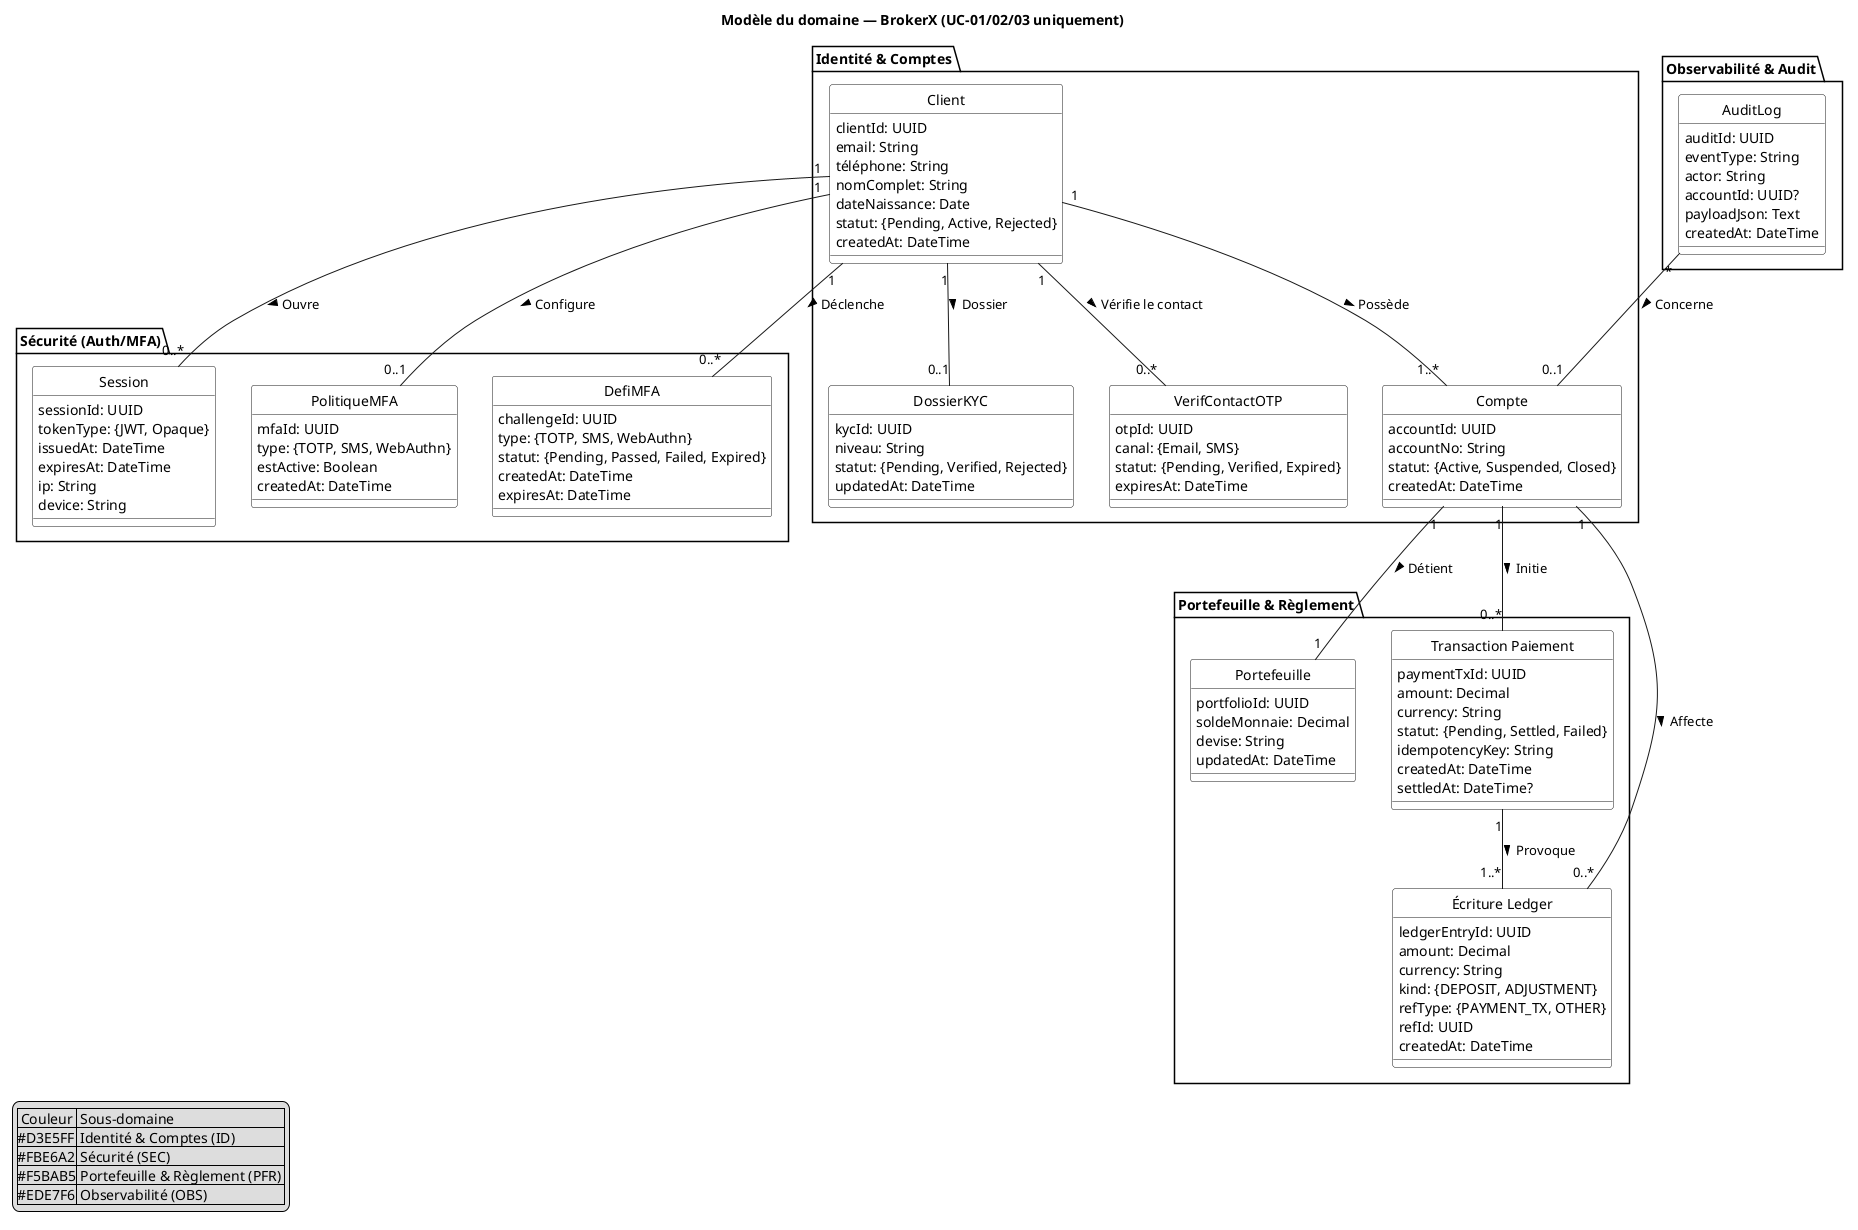 @startuml BrokerX_MDD_UC01_02_03
skinparam style strictuml
title Modèle du domaine — BrokerX (UC-01/02/03 uniquement)

hide stereotype
skinparam class {
  BackgroundColor<< ID >>  #D3E5FF  ' Identité & Comptes
  BackgroundColor<< SEC >> #FBE6A2  ' Sécurité (Auth/MFA/OTP)
  BackgroundColor<< PFR >> #F5BAB5  ' Portefeuille & Règlement
  BackgroundColor<< OBS >> #EDE7F6  ' Observabilité & Audit
}

legend left
  | Couleur | Sous-domaine |
  |#D3E5FF| Identité & Comptes (ID) |
  |#FBE6A2| Sécurité (SEC) |
  |#F5BAB5| Portefeuille & Règlement (PFR) |
  |#EDE7F6| Observabilité (OBS) |
end legend

' =======================
'   IDENTITÉ & COMPTES
' =======================
package "Identité & Comptes" {
  class Client << ID >> {
    clientId: UUID
    email: String
    téléphone: String
    nomComplet: String
    dateNaissance: Date
    statut: {Pending, Active, Rejected}
    createdAt: DateTime
  }

  class Compte << ID >> {
    accountId: UUID
    accountNo: String
    statut: {Active, Suspended, Closed}
    createdAt: DateTime
  }

  ' Dossier réglementaire KYC/AML ouvert à l'inscription
  class "DossierKYC" as KYC << ID >> {
    kycId: UUID
    niveau: String
    statut: {Pending, Verified, Rejected}
    updatedAt: DateTime
  }

  ' Vérification de contact pour activer (email/SMS OTP)
  class "VerifContactOTP" as ContactOTP << ID >> {
    otpId: UUID
    canal: {Email, SMS}
    statut: {Pending, Verified, Expired}
    expiresAt: DateTime
  }
}

' =======================
'       SÉCURITÉ
' =======================
package "Sécurité (Auth/MFA)" {
  class Session << SEC >> {
    sessionId: UUID
    tokenType: {JWT, Opaque}
    issuedAt: DateTime
    expiresAt: DateTime
    ip: String
    device: String
  }

  class "PolitiqueMFA" as MFAPolicy << SEC >> {
    mfaId: UUID
    type: {TOTP, SMS, WebAuthn}
    estActive: Boolean
    createdAt: DateTime
  }

  ' Défi ponctuel lors de l'authentification (si MFA active)
  class "DefiMFA" as MFAChallenge << SEC >> {
    challengeId: UUID
    type: {TOTP, SMS, WebAuthn}
    statut: {Pending, Passed, Failed, Expired}
    createdAt: DateTime
    expiresAt: DateTime
  }
}

' =======================
' PORTFEUILLE & RÈGLEMENT
' =======================
package "Portefeuille & Règlement" {
  class Portefeuille << PFR >> {
    portfolioId: UUID
    soldeMonnaie: Decimal
    devise: String
    updatedAt: DateTime
  }

  class "Transaction Paiement" as PayTx << PFR >> {
    paymentTxId: UUID
    amount: Decimal
    currency: String
    statut: {Pending, Settled, Failed}
    idempotencyKey: String
    createdAt: DateTime
    settledAt: DateTime?
  }

  class "Écriture Ledger" as Ledger << PFR >> {
    ledgerEntryId: UUID
    amount: Decimal
    currency: String
    kind: {DEPOSIT, ADJUSTMENT}
    refType: {PAYMENT_TX, OTHER}
    refId: UUID
    createdAt: DateTime
  }
}

' =======================
'   OBSERVABILITÉ & AUDIT
' =======================
package "Observabilité & Audit" {
  class AuditLog << OBS >> {
    auditId: UUID
    eventType: String
    actor: String
    accountId: UUID?
    payloadJson: Text
    createdAt: DateTime
  }
}

' =======================
'     ASSOCIATIONS
' =======================

' Identité & Comptes
Client  "1"   --  "1..*" Compte      : Possède >
Client  "1"   --  "0..1" KYC         : Dossier >
Client  "1"   --  "0..*" ContactOTP  : Vérifie le contact >

' Sécurité
Client  "1"   --  "0..*" Session     : Ouvre >
Client  "1"   --  "0..1" MFAPolicy   : Configure >
Client  "1"   --  "0..*" MFAChallenge: Déclenche >

' Portefeuille & Règlement
Compte  "1"   --  "1"    Portefeuille : Détient >
Compte  "1"   --  "0..*" PayTx        : Initie >
Compte  "1"   --  "0..*" Ledger       : Affecte >

' Rattachement des écritures
PayTx   "1"   --  "1..*" Ledger       : Provoque >

' Audit
AuditLog "*"  --  "0..1" Compte       : Concerne >
@enduml
